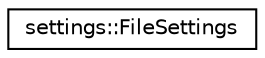digraph "Graphical Class Hierarchy"
{
 // LATEX_PDF_SIZE
  edge [fontname="Helvetica",fontsize="10",labelfontname="Helvetica",labelfontsize="10"];
  node [fontname="Helvetica",fontsize="10",shape=record];
  rankdir="LR";
  Node0 [label="settings::FileSettings",height=0.2,width=0.4,color="black", fillcolor="white", style="filled",URL="$classsettings_1_1FileSettings.html",tooltip="static class to store settings of the files"];
}
